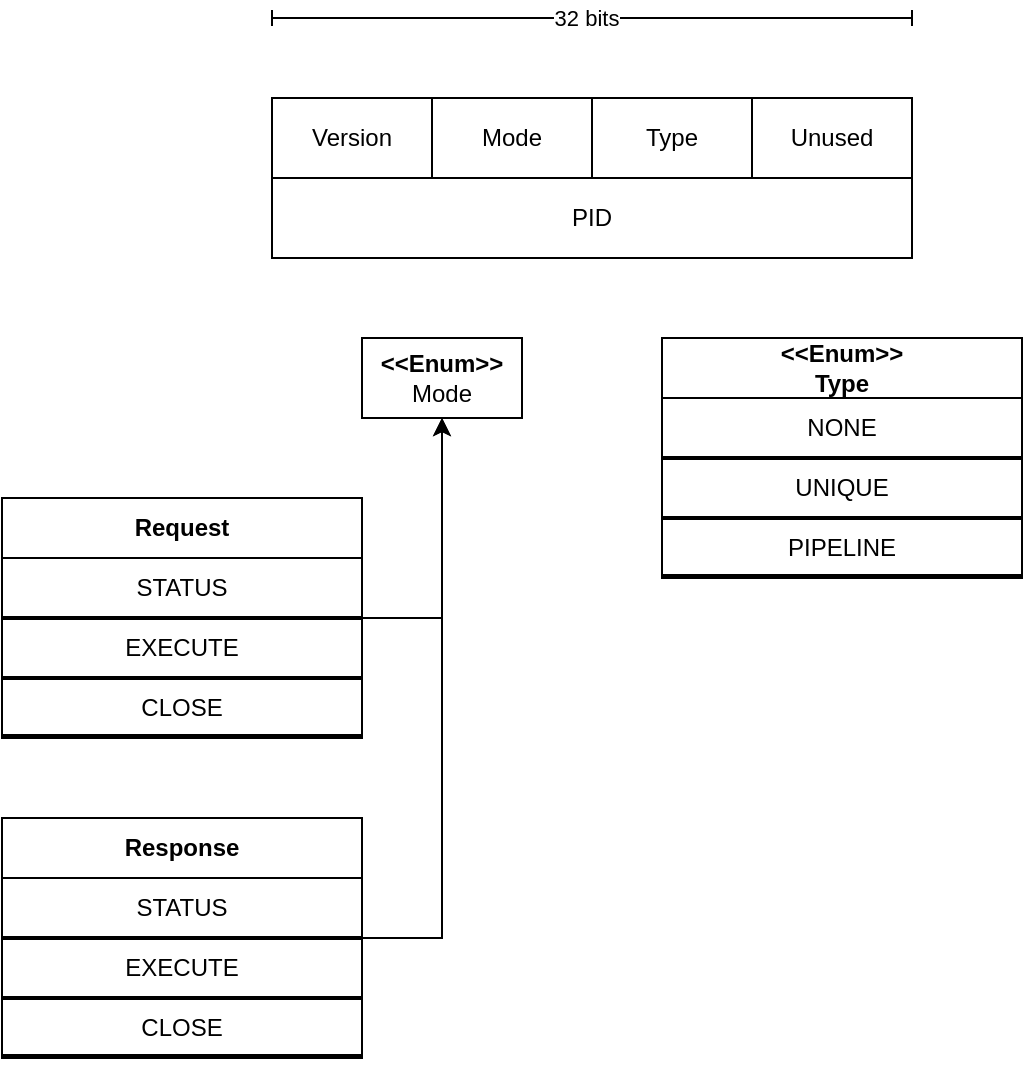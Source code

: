 <mxfile version="24.2.5" type="device">
  <diagram name="Page-1" id="nIZeUvzdUxajLwfs4vlB">
    <mxGraphModel dx="1434" dy="762" grid="1" gridSize="10" guides="1" tooltips="1" connect="1" arrows="1" fold="1" page="1" pageScale="1" pageWidth="850" pageHeight="1100" math="0" shadow="0">
      <root>
        <mxCell id="0" />
        <mxCell id="1" parent="0" />
        <mxCell id="UdDGJFr2nh46x9bYxFf4-1" value="&lt;div&gt;Version&lt;/div&gt;" style="rounded=0;whiteSpace=wrap;html=1;" parent="1" vertex="1">
          <mxGeometry x="200" y="120" width="80" height="40" as="geometry" />
        </mxCell>
        <mxCell id="UdDGJFr2nh46x9bYxFf4-2" value="" style="endArrow=baseDash;html=1;rounded=0;startArrow=baseDash;startFill=0;endFill=0;" parent="1" edge="1">
          <mxGeometry width="50" height="50" relative="1" as="geometry">
            <mxPoint x="200" y="80" as="sourcePoint" />
            <mxPoint x="520" y="80" as="targetPoint" />
          </mxGeometry>
        </mxCell>
        <mxCell id="UdDGJFr2nh46x9bYxFf4-3" value="32 bits" style="edgeLabel;html=1;align=center;verticalAlign=middle;resizable=0;points=[];" parent="UdDGJFr2nh46x9bYxFf4-2" vertex="1" connectable="0">
          <mxGeometry x="-0.022" relative="1" as="geometry">
            <mxPoint as="offset" />
          </mxGeometry>
        </mxCell>
        <mxCell id="UdDGJFr2nh46x9bYxFf4-4" value="Mode" style="rounded=0;whiteSpace=wrap;html=1;" parent="1" vertex="1">
          <mxGeometry x="280" y="120" width="80" height="40" as="geometry" />
        </mxCell>
        <mxCell id="UdDGJFr2nh46x9bYxFf4-5" value="Type" style="rounded=0;whiteSpace=wrap;html=1;" parent="1" vertex="1">
          <mxGeometry x="360" y="120" width="80" height="40" as="geometry" />
        </mxCell>
        <mxCell id="UdDGJFr2nh46x9bYxFf4-6" value="Unused" style="rounded=0;whiteSpace=wrap;html=1;" parent="1" vertex="1">
          <mxGeometry x="440" y="120" width="80" height="40" as="geometry" />
        </mxCell>
        <mxCell id="UdDGJFr2nh46x9bYxFf4-7" value="PID" style="rounded=0;whiteSpace=wrap;html=1;" parent="1" vertex="1">
          <mxGeometry x="200" y="160" width="320" height="40" as="geometry" />
        </mxCell>
        <mxCell id="SyNc4-4kchW76cqWuUaT-2" value="Request" style="swimlane;whiteSpace=wrap;html=1;startSize=30;" parent="1" vertex="1">
          <mxGeometry x="65" y="320" width="180" height="120" as="geometry">
            <mxRectangle x="280" y="320" width="100" height="40" as="alternateBounds" />
          </mxGeometry>
        </mxCell>
        <mxCell id="SyNc4-4kchW76cqWuUaT-6" value="STATUS" style="text;html=1;align=center;verticalAlign=middle;whiteSpace=wrap;rounded=0;" parent="SyNc4-4kchW76cqWuUaT-2" vertex="1">
          <mxGeometry y="30" width="180" height="30" as="geometry" />
        </mxCell>
        <mxCell id="SyNc4-4kchW76cqWuUaT-7" value="" style="line;strokeWidth=2;html=1;" parent="SyNc4-4kchW76cqWuUaT-2" vertex="1">
          <mxGeometry y="55" width="180" height="10" as="geometry" />
        </mxCell>
        <mxCell id="SyNc4-4kchW76cqWuUaT-8" value="" style="line;strokeWidth=2;html=1;" parent="SyNc4-4kchW76cqWuUaT-2" vertex="1">
          <mxGeometry y="85" width="180" height="10" as="geometry" />
        </mxCell>
        <mxCell id="SyNc4-4kchW76cqWuUaT-9" value="EXECUTE" style="text;html=1;align=center;verticalAlign=middle;whiteSpace=wrap;rounded=0;" parent="SyNc4-4kchW76cqWuUaT-2" vertex="1">
          <mxGeometry y="60" width="180" height="30" as="geometry" />
        </mxCell>
        <mxCell id="SyNc4-4kchW76cqWuUaT-10" value="" style="line;strokeWidth=2;html=1;" parent="SyNc4-4kchW76cqWuUaT-2" vertex="1">
          <mxGeometry y="114" width="180" height="10" as="geometry" />
        </mxCell>
        <mxCell id="Dnuus89STEMnkTYapKja-4" value="CLOSE" style="text;html=1;align=center;verticalAlign=middle;whiteSpace=wrap;rounded=0;" vertex="1" parent="SyNc4-4kchW76cqWuUaT-2">
          <mxGeometry y="90" width="180" height="30" as="geometry" />
        </mxCell>
        <mxCell id="SyNc4-4kchW76cqWuUaT-11" value="&amp;lt;&amp;lt;Enum&amp;gt;&amp;gt;&lt;div&gt;Type&lt;/div&gt;" style="swimlane;whiteSpace=wrap;html=1;startSize=30;" parent="1" vertex="1">
          <mxGeometry x="395" y="240" width="180" height="120" as="geometry">
            <mxRectangle x="430" y="290" width="100" height="40" as="alternateBounds" />
          </mxGeometry>
        </mxCell>
        <mxCell id="SyNc4-4kchW76cqWuUaT-12" value="NONE" style="text;html=1;align=center;verticalAlign=middle;whiteSpace=wrap;rounded=0;" parent="SyNc4-4kchW76cqWuUaT-11" vertex="1">
          <mxGeometry y="30" width="180" height="30" as="geometry" />
        </mxCell>
        <mxCell id="SyNc4-4kchW76cqWuUaT-13" value="UNIQUE" style="text;html=1;align=center;verticalAlign=middle;whiteSpace=wrap;rounded=0;" parent="SyNc4-4kchW76cqWuUaT-11" vertex="1">
          <mxGeometry y="60" width="180" height="30" as="geometry" />
        </mxCell>
        <mxCell id="SyNc4-4kchW76cqWuUaT-14" value="" style="line;strokeWidth=2;html=1;" parent="SyNc4-4kchW76cqWuUaT-11" vertex="1">
          <mxGeometry y="55" width="180" height="10" as="geometry" />
        </mxCell>
        <mxCell id="SyNc4-4kchW76cqWuUaT-15" value="" style="line;strokeWidth=2;html=1;" parent="SyNc4-4kchW76cqWuUaT-11" vertex="1">
          <mxGeometry y="85" width="180" height="10" as="geometry" />
        </mxCell>
        <mxCell id="SyNc4-4kchW76cqWuUaT-16" value="PIPELINE" style="text;html=1;align=center;verticalAlign=middle;whiteSpace=wrap;rounded=0;" parent="SyNc4-4kchW76cqWuUaT-11" vertex="1">
          <mxGeometry y="90" width="180" height="30" as="geometry" />
        </mxCell>
        <mxCell id="SyNc4-4kchW76cqWuUaT-17" value="" style="line;strokeWidth=2;html=1;" parent="SyNc4-4kchW76cqWuUaT-11" vertex="1">
          <mxGeometry y="114" width="180" height="10" as="geometry" />
        </mxCell>
        <mxCell id="Dnuus89STEMnkTYapKja-13" style="edgeStyle=orthogonalEdgeStyle;rounded=0;orthogonalLoop=1;jettySize=auto;html=1;exitX=0.5;exitY=1;exitDx=0;exitDy=0;entryX=1;entryY=0;entryDx=0;entryDy=0;endArrow=none;endFill=0;startArrow=classic;startFill=1;" edge="1" parent="1" source="Dnuus89STEMnkTYapKja-2" target="SyNc4-4kchW76cqWuUaT-9">
          <mxGeometry relative="1" as="geometry">
            <Array as="points">
              <mxPoint x="285" y="380" />
            </Array>
          </mxGeometry>
        </mxCell>
        <mxCell id="Dnuus89STEMnkTYapKja-15" style="edgeStyle=orthogonalEdgeStyle;rounded=0;orthogonalLoop=1;jettySize=auto;html=1;exitX=0.5;exitY=1;exitDx=0;exitDy=0;entryX=1;entryY=0;entryDx=0;entryDy=0;endArrow=none;endFill=0;startArrow=classic;startFill=1;" edge="1" parent="1" source="Dnuus89STEMnkTYapKja-2" target="Dnuus89STEMnkTYapKja-9">
          <mxGeometry relative="1" as="geometry">
            <Array as="points">
              <mxPoint x="285" y="540" />
            </Array>
          </mxGeometry>
        </mxCell>
        <mxCell id="Dnuus89STEMnkTYapKja-2" value="&lt;div&gt;&lt;b&gt;&amp;lt;&amp;lt;Enum&amp;gt;&amp;gt;&lt;/b&gt;&lt;/div&gt;Mode" style="rounded=0;whiteSpace=wrap;html=1;" vertex="1" parent="1">
          <mxGeometry x="245" y="240" width="80" height="40" as="geometry" />
        </mxCell>
        <mxCell id="Dnuus89STEMnkTYapKja-5" value="Response" style="swimlane;whiteSpace=wrap;html=1;startSize=30;" vertex="1" parent="1">
          <mxGeometry x="65" y="480" width="180" height="120" as="geometry">
            <mxRectangle x="280" y="480" width="100" height="40" as="alternateBounds" />
          </mxGeometry>
        </mxCell>
        <mxCell id="Dnuus89STEMnkTYapKja-6" value="STATUS" style="text;html=1;align=center;verticalAlign=middle;whiteSpace=wrap;rounded=0;" vertex="1" parent="Dnuus89STEMnkTYapKja-5">
          <mxGeometry y="30" width="180" height="30" as="geometry" />
        </mxCell>
        <mxCell id="Dnuus89STEMnkTYapKja-7" value="" style="line;strokeWidth=2;html=1;" vertex="1" parent="Dnuus89STEMnkTYapKja-5">
          <mxGeometry y="55" width="180" height="10" as="geometry" />
        </mxCell>
        <mxCell id="Dnuus89STEMnkTYapKja-8" value="" style="line;strokeWidth=2;html=1;" vertex="1" parent="Dnuus89STEMnkTYapKja-5">
          <mxGeometry y="85" width="180" height="10" as="geometry" />
        </mxCell>
        <mxCell id="Dnuus89STEMnkTYapKja-9" value="EXECUTE" style="text;html=1;align=center;verticalAlign=middle;whiteSpace=wrap;rounded=0;" vertex="1" parent="Dnuus89STEMnkTYapKja-5">
          <mxGeometry y="60" width="180" height="30" as="geometry" />
        </mxCell>
        <mxCell id="Dnuus89STEMnkTYapKja-10" value="" style="line;strokeWidth=2;html=1;" vertex="1" parent="Dnuus89STEMnkTYapKja-5">
          <mxGeometry y="114" width="180" height="10" as="geometry" />
        </mxCell>
        <mxCell id="Dnuus89STEMnkTYapKja-11" value="CLOSE" style="text;html=1;align=center;verticalAlign=middle;whiteSpace=wrap;rounded=0;" vertex="1" parent="Dnuus89STEMnkTYapKja-5">
          <mxGeometry y="90" width="180" height="30" as="geometry" />
        </mxCell>
      </root>
    </mxGraphModel>
  </diagram>
</mxfile>
